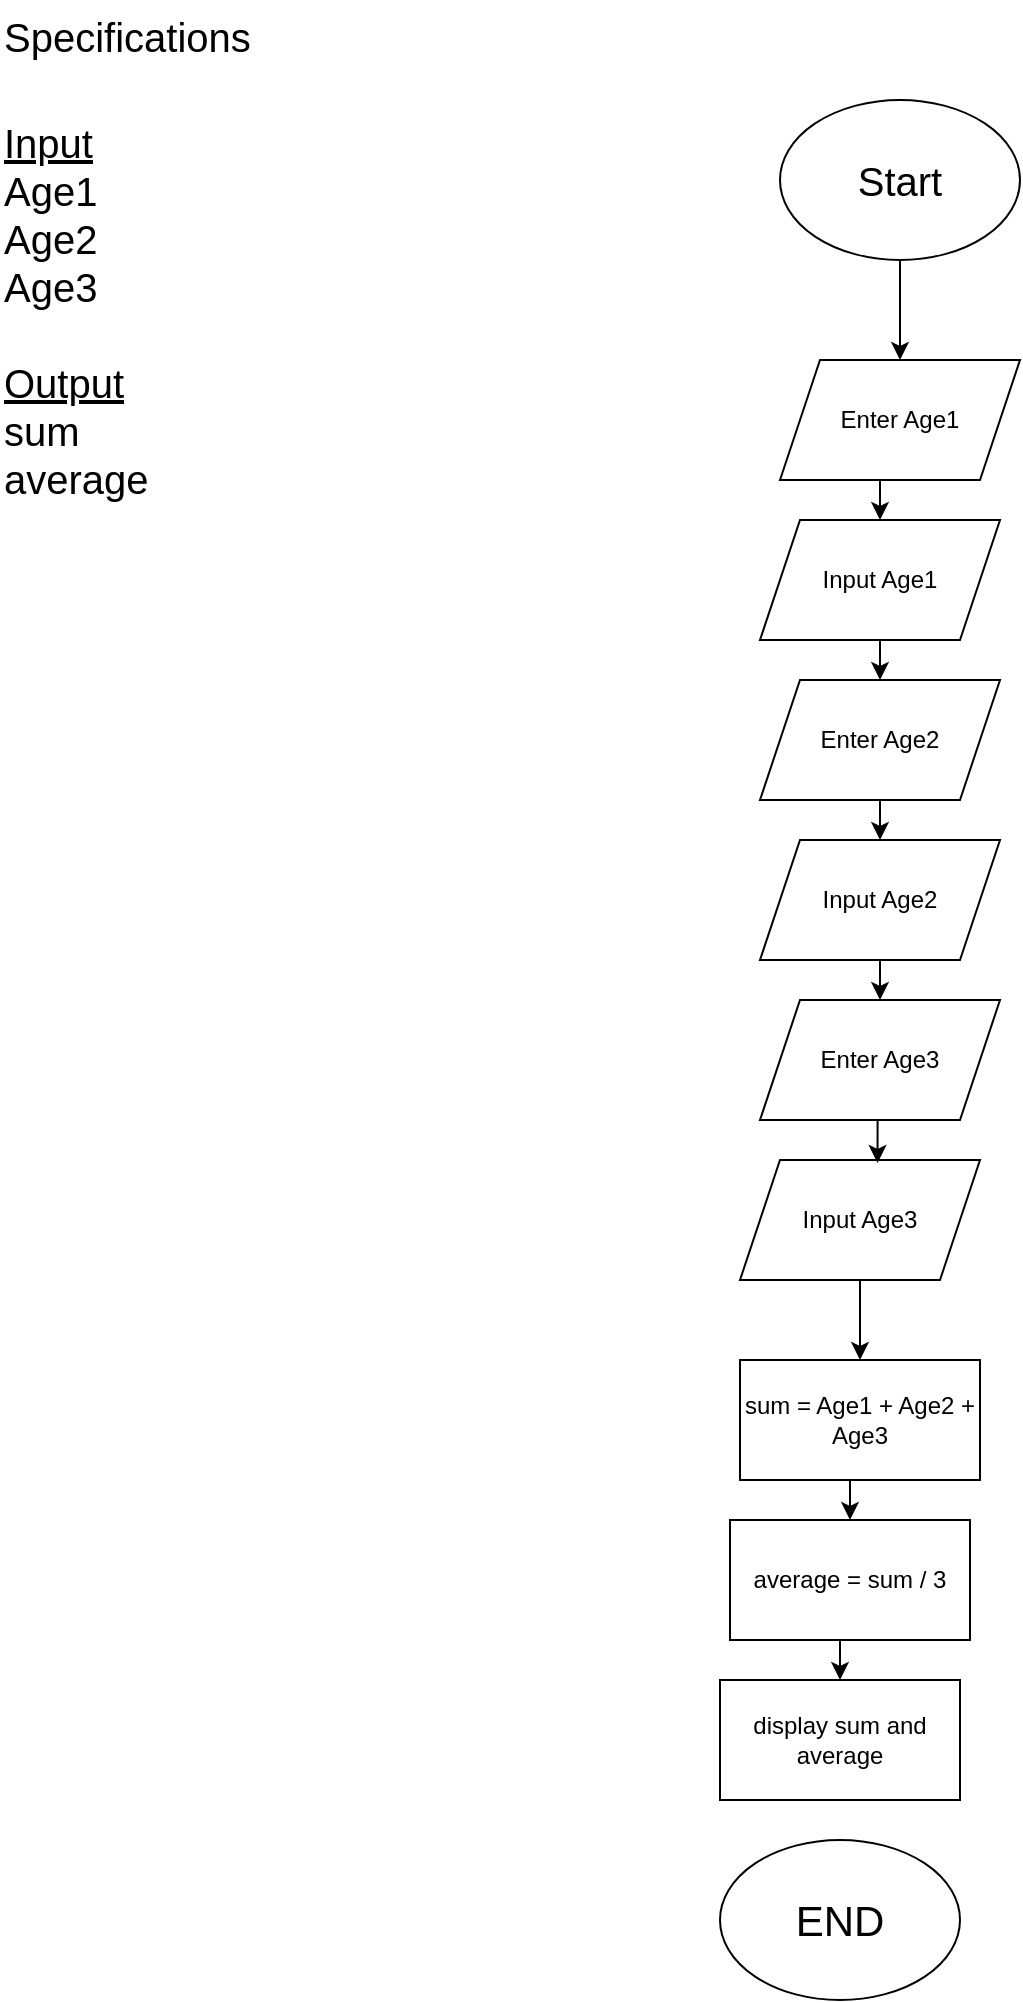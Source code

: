 <mxfile version="24.7.7">
  <diagram name="Page-1" id="YZC_deePfDSnUjYZuVXH">
    <mxGraphModel dx="675" dy="1011" grid="1" gridSize="10" guides="1" tooltips="1" connect="1" arrows="1" fold="1" page="1" pageScale="1" pageWidth="850" pageHeight="1100" math="0" shadow="0">
      <root>
        <mxCell id="0" />
        <mxCell id="1" parent="0" />
        <mxCell id="Y_aocJb4mFkUSH53q8Zt-1" value="&lt;div&gt;&lt;font style=&quot;font-size: 20px;&quot;&gt;Specifications&lt;/font&gt;&lt;/div&gt;&lt;br&gt;&lt;div&gt;&lt;br&gt;&lt;/div&gt;&lt;div style=&quot;font-size: 20px;&quot;&gt;&lt;u&gt;Input&lt;/u&gt;&lt;br&gt;Age1&lt;br&gt;Age2&lt;br&gt;Age3&lt;br&gt;&lt;br&gt;&lt;u&gt;Output&lt;/u&gt;&lt;br&gt;sum&lt;br&gt;average&lt;br&gt;&lt;br&gt;&lt;u&gt;&lt;br&gt;&lt;/u&gt;&lt;br&gt;&lt;/div&gt;" style="text;html=1;whiteSpace=wrap;overflow=hidden;rounded=0;" vertex="1" parent="1">
          <mxGeometry width="360" height="410" as="geometry" />
        </mxCell>
        <mxCell id="Y_aocJb4mFkUSH53q8Zt-6" style="edgeStyle=orthogonalEdgeStyle;rounded=0;orthogonalLoop=1;jettySize=auto;html=1;exitX=0.5;exitY=1;exitDx=0;exitDy=0;entryX=0.5;entryY=0;entryDx=0;entryDy=0;" edge="1" parent="1" source="Y_aocJb4mFkUSH53q8Zt-3" target="Y_aocJb4mFkUSH53q8Zt-5">
          <mxGeometry relative="1" as="geometry" />
        </mxCell>
        <mxCell id="Y_aocJb4mFkUSH53q8Zt-3" value="&lt;font style=&quot;font-size: 20px;&quot;&gt;Start&lt;/font&gt;" style="ellipse;whiteSpace=wrap;html=1;" vertex="1" parent="1">
          <mxGeometry x="390" y="50" width="120" height="80" as="geometry" />
        </mxCell>
        <mxCell id="Y_aocJb4mFkUSH53q8Zt-16" style="edgeStyle=orthogonalEdgeStyle;rounded=0;orthogonalLoop=1;jettySize=auto;html=1;exitX=0.5;exitY=1;exitDx=0;exitDy=0;entryX=0.5;entryY=0;entryDx=0;entryDy=0;" edge="1" parent="1" source="Y_aocJb4mFkUSH53q8Zt-5" target="Y_aocJb4mFkUSH53q8Zt-7">
          <mxGeometry relative="1" as="geometry" />
        </mxCell>
        <mxCell id="Y_aocJb4mFkUSH53q8Zt-5" value="Enter Age1" style="shape=parallelogram;perimeter=parallelogramPerimeter;whiteSpace=wrap;html=1;fixedSize=1;" vertex="1" parent="1">
          <mxGeometry x="390" y="180" width="120" height="60" as="geometry" />
        </mxCell>
        <mxCell id="Y_aocJb4mFkUSH53q8Zt-17" style="edgeStyle=orthogonalEdgeStyle;rounded=0;orthogonalLoop=1;jettySize=auto;html=1;exitX=0.5;exitY=1;exitDx=0;exitDy=0;entryX=0.5;entryY=0;entryDx=0;entryDy=0;" edge="1" parent="1" source="Y_aocJb4mFkUSH53q8Zt-7" target="Y_aocJb4mFkUSH53q8Zt-8">
          <mxGeometry relative="1" as="geometry" />
        </mxCell>
        <mxCell id="Y_aocJb4mFkUSH53q8Zt-7" value="Input Age1" style="shape=parallelogram;perimeter=parallelogramPerimeter;whiteSpace=wrap;html=1;fixedSize=1;" vertex="1" parent="1">
          <mxGeometry x="380" y="260" width="120" height="60" as="geometry" />
        </mxCell>
        <mxCell id="Y_aocJb4mFkUSH53q8Zt-18" style="edgeStyle=orthogonalEdgeStyle;rounded=0;orthogonalLoop=1;jettySize=auto;html=1;exitX=0.5;exitY=1;exitDx=0;exitDy=0;entryX=0.5;entryY=0;entryDx=0;entryDy=0;" edge="1" parent="1" source="Y_aocJb4mFkUSH53q8Zt-8" target="Y_aocJb4mFkUSH53q8Zt-9">
          <mxGeometry relative="1" as="geometry" />
        </mxCell>
        <mxCell id="Y_aocJb4mFkUSH53q8Zt-8" value="Enter Age2" style="shape=parallelogram;perimeter=parallelogramPerimeter;whiteSpace=wrap;html=1;fixedSize=1;" vertex="1" parent="1">
          <mxGeometry x="380" y="340" width="120" height="60" as="geometry" />
        </mxCell>
        <mxCell id="Y_aocJb4mFkUSH53q8Zt-19" style="edgeStyle=orthogonalEdgeStyle;rounded=0;orthogonalLoop=1;jettySize=auto;html=1;exitX=0.5;exitY=1;exitDx=0;exitDy=0;entryX=0.5;entryY=0;entryDx=0;entryDy=0;" edge="1" parent="1" source="Y_aocJb4mFkUSH53q8Zt-9" target="Y_aocJb4mFkUSH53q8Zt-10">
          <mxGeometry relative="1" as="geometry" />
        </mxCell>
        <mxCell id="Y_aocJb4mFkUSH53q8Zt-9" value="Input Age2" style="shape=parallelogram;perimeter=parallelogramPerimeter;whiteSpace=wrap;html=1;fixedSize=1;" vertex="1" parent="1">
          <mxGeometry x="380" y="420" width="120" height="60" as="geometry" />
        </mxCell>
        <mxCell id="Y_aocJb4mFkUSH53q8Zt-10" value="Enter Age3" style="shape=parallelogram;perimeter=parallelogramPerimeter;whiteSpace=wrap;html=1;fixedSize=1;" vertex="1" parent="1">
          <mxGeometry x="380" y="500" width="120" height="60" as="geometry" />
        </mxCell>
        <mxCell id="Y_aocJb4mFkUSH53q8Zt-21" style="edgeStyle=orthogonalEdgeStyle;rounded=0;orthogonalLoop=1;jettySize=auto;html=1;exitX=0.5;exitY=1;exitDx=0;exitDy=0;entryX=0.5;entryY=0;entryDx=0;entryDy=0;" edge="1" parent="1" source="Y_aocJb4mFkUSH53q8Zt-11" target="Y_aocJb4mFkUSH53q8Zt-12">
          <mxGeometry relative="1" as="geometry" />
        </mxCell>
        <mxCell id="Y_aocJb4mFkUSH53q8Zt-11" value="Input Age3" style="shape=parallelogram;perimeter=parallelogramPerimeter;whiteSpace=wrap;html=1;fixedSize=1;" vertex="1" parent="1">
          <mxGeometry x="370" y="580" width="120" height="60" as="geometry" />
        </mxCell>
        <mxCell id="Y_aocJb4mFkUSH53q8Zt-22" style="edgeStyle=orthogonalEdgeStyle;rounded=0;orthogonalLoop=1;jettySize=auto;html=1;exitX=0.5;exitY=1;exitDx=0;exitDy=0;entryX=0.5;entryY=0;entryDx=0;entryDy=0;" edge="1" parent="1" source="Y_aocJb4mFkUSH53q8Zt-12" target="Y_aocJb4mFkUSH53q8Zt-13">
          <mxGeometry relative="1" as="geometry" />
        </mxCell>
        <mxCell id="Y_aocJb4mFkUSH53q8Zt-12" value="sum = Age1 + Age2 + Age3" style="rounded=0;whiteSpace=wrap;html=1;" vertex="1" parent="1">
          <mxGeometry x="370" y="680" width="120" height="60" as="geometry" />
        </mxCell>
        <mxCell id="Y_aocJb4mFkUSH53q8Zt-23" style="edgeStyle=orthogonalEdgeStyle;rounded=0;orthogonalLoop=1;jettySize=auto;html=1;exitX=0.5;exitY=1;exitDx=0;exitDy=0;entryX=0.5;entryY=0;entryDx=0;entryDy=0;" edge="1" parent="1" source="Y_aocJb4mFkUSH53q8Zt-13" target="Y_aocJb4mFkUSH53q8Zt-14">
          <mxGeometry relative="1" as="geometry" />
        </mxCell>
        <mxCell id="Y_aocJb4mFkUSH53q8Zt-13" value="average = sum / 3" style="rounded=0;whiteSpace=wrap;html=1;" vertex="1" parent="1">
          <mxGeometry x="365" y="760" width="120" height="60" as="geometry" />
        </mxCell>
        <mxCell id="Y_aocJb4mFkUSH53q8Zt-14" value="display sum and average" style="rounded=0;whiteSpace=wrap;html=1;" vertex="1" parent="1">
          <mxGeometry x="360" y="840" width="120" height="60" as="geometry" />
        </mxCell>
        <mxCell id="Y_aocJb4mFkUSH53q8Zt-20" style="edgeStyle=orthogonalEdgeStyle;rounded=0;orthogonalLoop=1;jettySize=auto;html=1;exitX=0.5;exitY=1;exitDx=0;exitDy=0;entryX=0.573;entryY=0.025;entryDx=0;entryDy=0;entryPerimeter=0;" edge="1" parent="1" source="Y_aocJb4mFkUSH53q8Zt-10" target="Y_aocJb4mFkUSH53q8Zt-11">
          <mxGeometry relative="1" as="geometry" />
        </mxCell>
        <mxCell id="Y_aocJb4mFkUSH53q8Zt-24" value="&lt;font style=&quot;font-size: 21px;&quot;&gt;END&lt;/font&gt;" style="ellipse;whiteSpace=wrap;html=1;" vertex="1" parent="1">
          <mxGeometry x="360" y="920" width="120" height="80" as="geometry" />
        </mxCell>
      </root>
    </mxGraphModel>
  </diagram>
</mxfile>
